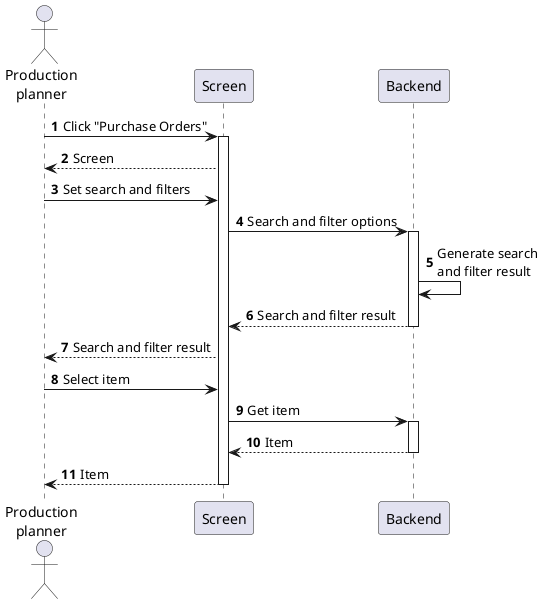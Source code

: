 @startuml purchase-requisition-view
autonumber

actor "Production\nplanner" as a
participant Screen as f
participant Backend as b

a -> f : Click "Purchase Orders"
activate f
f --> a : Screen
a -> f : Set search and filters
f -> b : Search and filter options
activate b
b -> b : Generate search\nand filter result
return Search and filter result
f --> a : Search and filter result
a -> f : Select item
f -> b : Get item
activate b
return Item
return Item
@enduml
